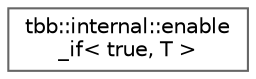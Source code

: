 digraph "类继承关系图"
{
 // LATEX_PDF_SIZE
  bgcolor="transparent";
  edge [fontname=Helvetica,fontsize=10,labelfontname=Helvetica,labelfontsize=10];
  node [fontname=Helvetica,fontsize=10,shape=box,height=0.2,width=0.4];
  rankdir="LR";
  Node0 [id="Node000000",label="tbb::internal::enable\l_if\< true, T \>",height=0.2,width=0.4,color="grey40", fillcolor="white", style="filled",URL="$structtbb_1_1internal_1_1enable__if_3_01true_00_01_t_01_4.html",tooltip=" "];
}
